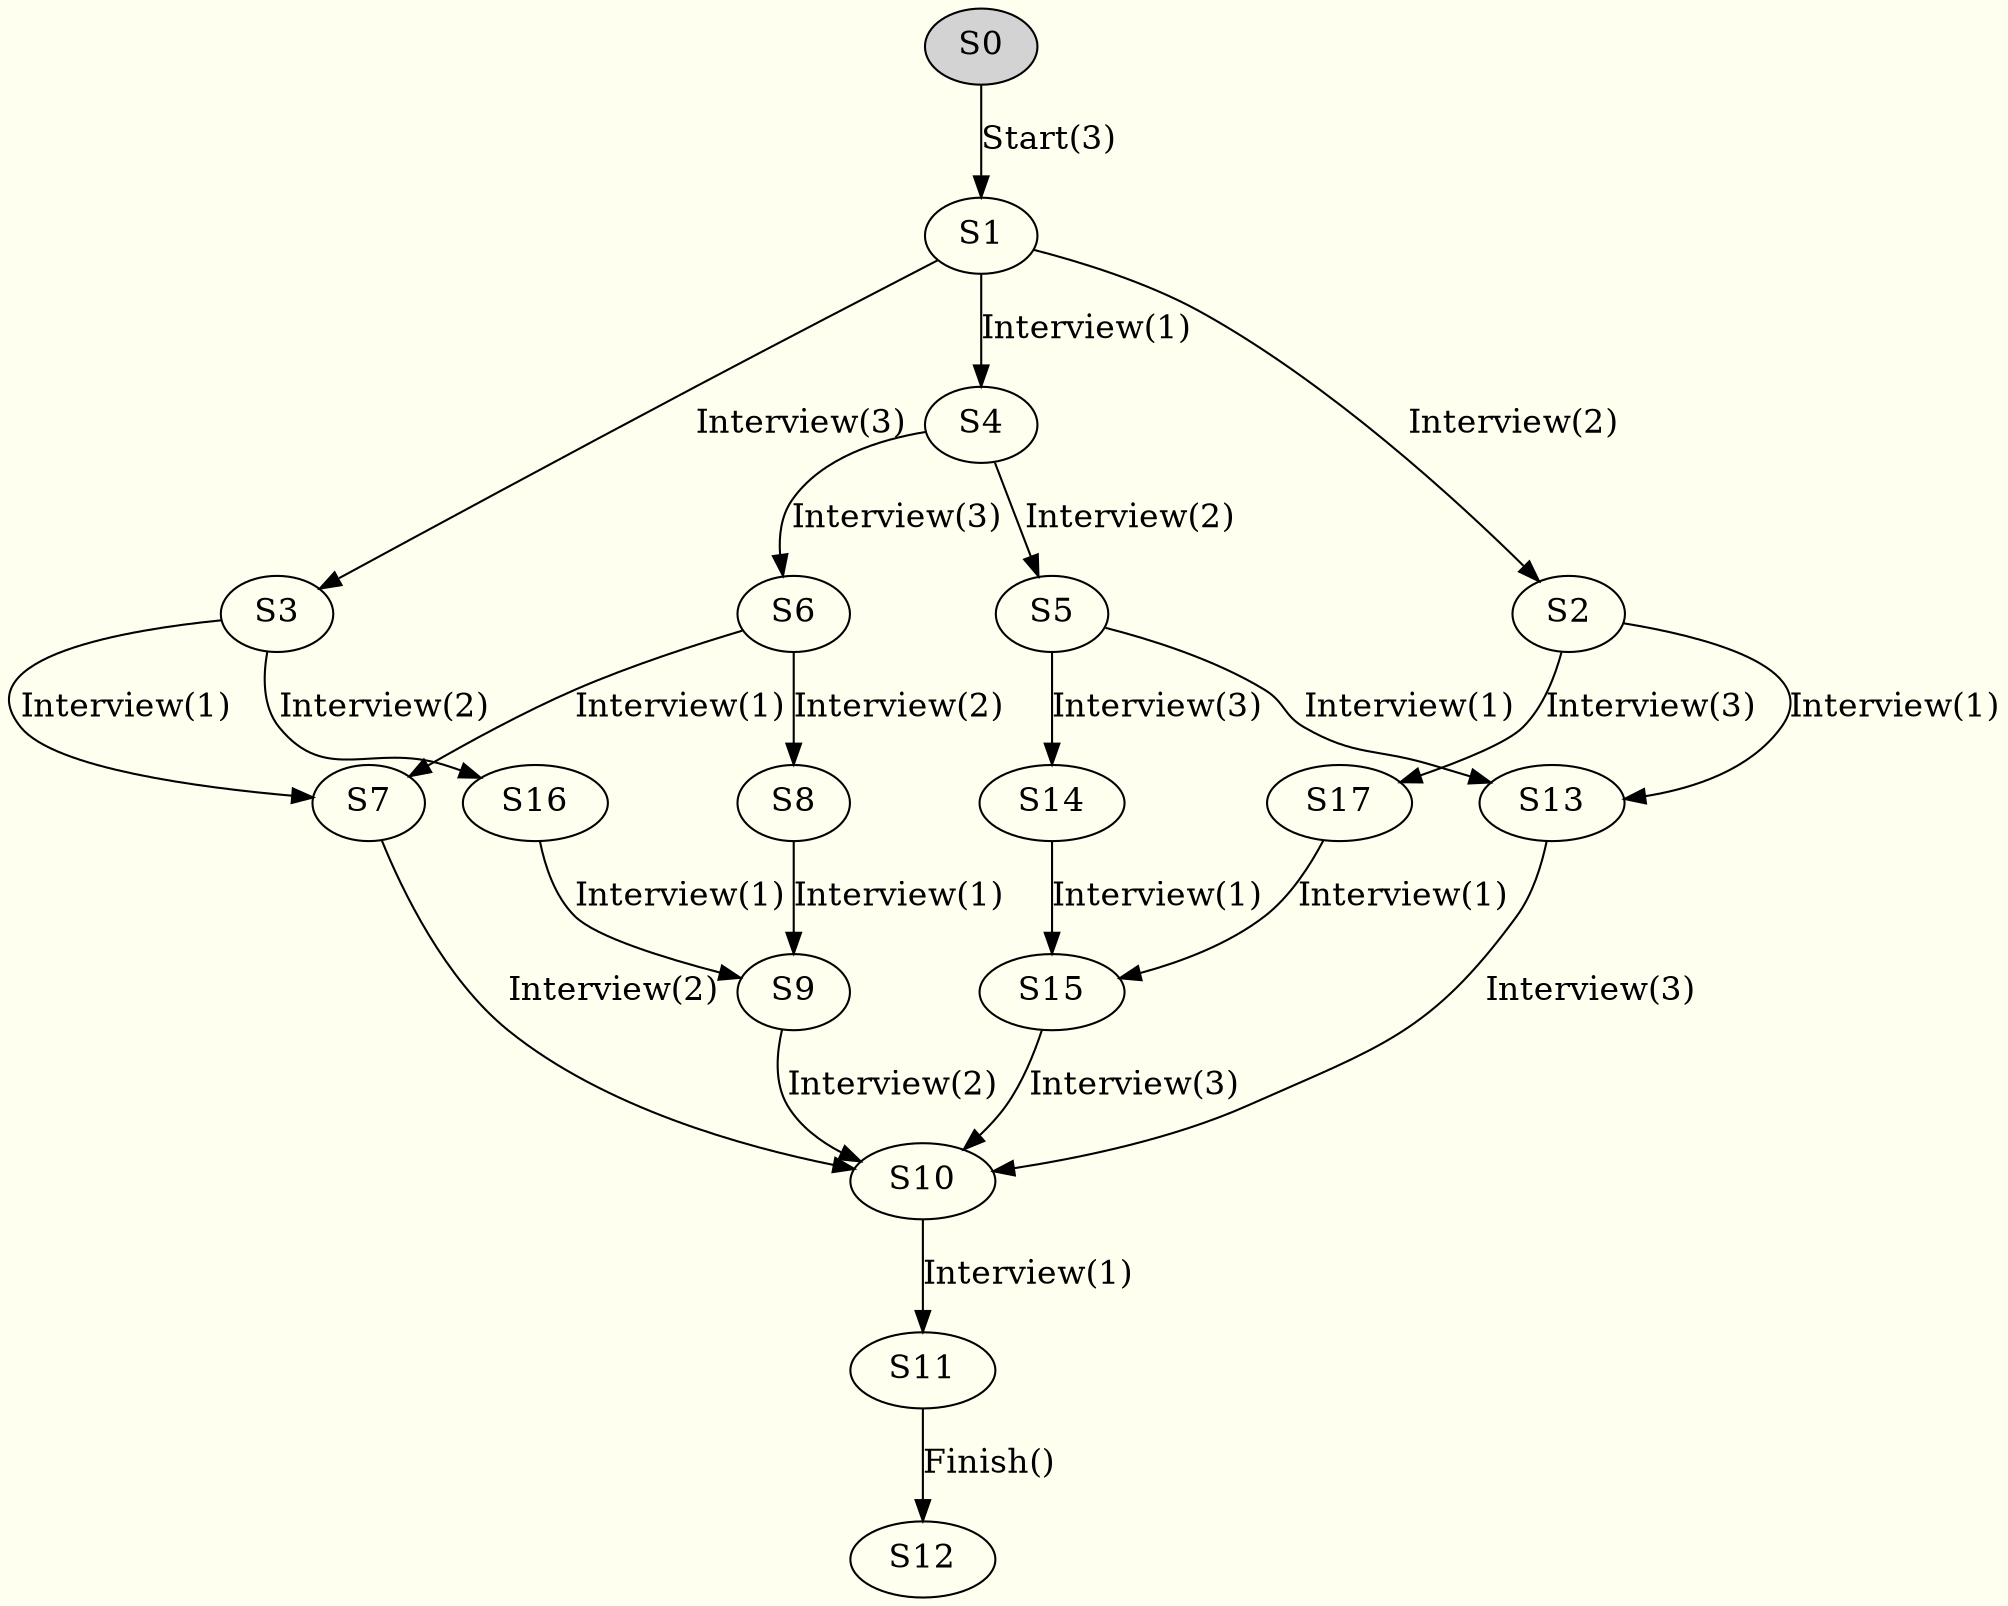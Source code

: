 digraph "" {
graph [
rankdir=TB
color="#000000ff"
bgcolor="#fffff0ff"
fontcolor="#000000ff"
fontsize=16
]
node [fontcolor="#000000ff",fontsize=16,color="#000000ff",shape=ellipse,label="\N"]
edge [color="#000000ff",fontcolor="#000000ff",fontsize=16]
//nodes
"8"[fontcolor="#000000ff",fontsize=16,color="#000000ff",shape=ellipse,label="S8"]
"9"[fontcolor="#000000ff",fontsize=16,color="#000000ff",shape=ellipse,label="S9"]
"2"[fontcolor="#000000ff",fontsize=16,color="#000000ff",shape=ellipse,label="S2"]
"3"[fontcolor="#000000ff",fontsize=16,color="#000000ff",shape=ellipse,label="S3"]
"0"[style="filled",style="filled",fontcolor="#000000ff",fontsize=16,color="#000000ff",shape=ellipse,label="S0",fillcolor="#d3d3d3ff"]
"1"[fontcolor="#000000ff",fontsize=16,color="#000000ff",shape=ellipse,label="S1"]
"6"[fontcolor="#000000ff",fontsize=16,color="#000000ff",shape=ellipse,label="S6"]
"7"[fontcolor="#000000ff",fontsize=16,color="#000000ff",shape=ellipse,label="S7"]
"4"[fontcolor="#000000ff",fontsize=16,color="#000000ff",shape=ellipse,label="S4"]
"5"[fontcolor="#000000ff",fontsize=16,color="#000000ff",shape=ellipse,label="S5"]
"13"[fontcolor="#000000ff",fontsize=16,color="#000000ff",shape=ellipse,label="S13"]
"12"[fontcolor="#000000ff",fontsize=16,color="#000000ff",shape=ellipse,label="S12"]
"11"[fontcolor="#000000ff",fontsize=16,color="#000000ff",shape=ellipse,label="S11"]
"10"[fontcolor="#000000ff",fontsize=16,color="#000000ff",shape=ellipse,label="S10"]
"17"[fontcolor="#000000ff",fontsize=16,color="#000000ff",shape=ellipse,label="S17"]
"16"[fontcolor="#000000ff",fontsize=16,color="#000000ff",shape=ellipse,label="S16"]
"15"[fontcolor="#000000ff",fontsize=16,color="#000000ff",shape=ellipse,label="S15"]
"14"[fontcolor="#000000ff",fontsize=16,color="#000000ff",shape=ellipse,label="S14"]
"17" -> "15"[label="Interview(1)",color="#000000ff",fontcolor="#000000ff",fontsize=16,id="46"]
"2" -> "17"[label="Interview(3)",color="#000000ff",fontcolor="#000000ff",fontsize=16,id="42"]
"2" -> "13"[label="Interview(1)",color="#000000ff",fontcolor="#000000ff",fontsize=16,id="41"]
"16" -> "9"[label="Interview(1)",color="#000000ff",fontcolor="#000000ff",fontsize=16,id="40"]
"3" -> "7"[label="Interview(1)",color="#000000ff",fontcolor="#000000ff",fontsize=16,id="37"]
"3" -> "16"[label="Interview(2)",color="#000000ff",fontcolor="#000000ff",fontsize=16,id="35"]
"13" -> "10"[label="Interview(3)",color="#000000ff",fontcolor="#000000ff",fontsize=16,id="34"]
"15" -> "10"[label="Interview(3)",color="#000000ff",fontcolor="#000000ff",fontsize=16,id="29"]
"14" -> "15"[label="Interview(1)",color="#000000ff",fontcolor="#000000ff",fontsize=16,id="26"]
"5" -> "14"[label="Interview(3)",color="#000000ff",fontcolor="#000000ff",fontsize=16,id="25"]
"5" -> "13"[label="Interview(1)",color="#000000ff",fontcolor="#000000ff",fontsize=16,id="24"]
"7" -> "10"[label="Interview(2)",color="#000000ff",fontcolor="#000000ff",fontsize=16,id="20"]
"11" -> "12"[label="Finish()",color="#000000ff",fontcolor="#000000ff",fontsize=16,id="19"]
"10" -> "11"[label="Interview(1)",color="#000000ff",fontcolor="#000000ff",fontsize=16,id="16"]
"9" -> "10"[label="Interview(2)",color="#000000ff",fontcolor="#000000ff",fontsize=16,id="13"]
"8" -> "9"[label="Interview(1)",color="#000000ff",fontcolor="#000000ff",fontsize=16,id="10"]
"6" -> "8"[label="Interview(2)",color="#000000ff",fontcolor="#000000ff",fontsize=16,id="9"]
"6" -> "7"[label="Interview(1)",color="#000000ff",fontcolor="#000000ff",fontsize=16,id="8"]
"4" -> "6"[label="Interview(3)",color="#000000ff",fontcolor="#000000ff",fontsize=16,id="5"]
"4" -> "5"[label="Interview(2)",color="#000000ff",fontcolor="#000000ff",fontsize=16,id="4"]
"1" -> "4"[label="Interview(1)",color="#000000ff",fontcolor="#000000ff",fontsize=16,id="3"]
"1" -> "3"[label="Interview(3)",color="#000000ff",fontcolor="#000000ff",fontsize=16,id="2"]
"1" -> "2"[label="Interview(2)",color="#000000ff",fontcolor="#000000ff",fontsize=16,id="1"]
"0" -> "1"[label="Start(3)",color="#000000ff",fontcolor="#000000ff",fontsize=16,id="0"]
}
